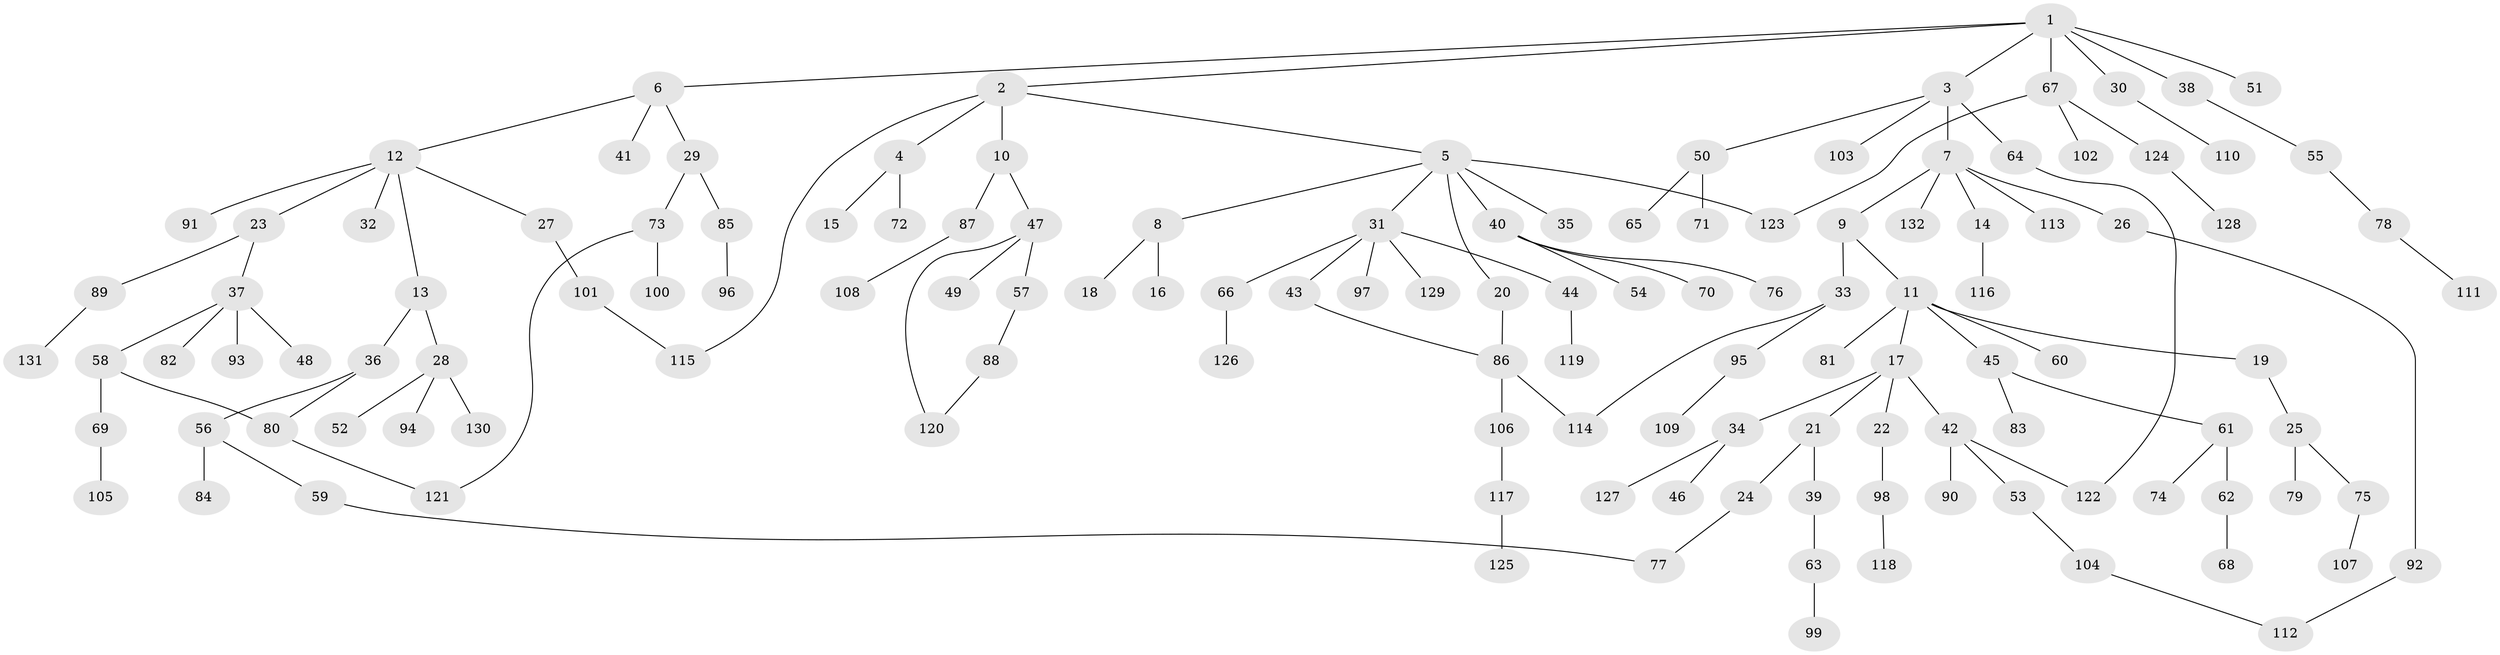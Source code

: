 // coarse degree distribution, {14: 0.02564102564102564, 4: 0.05128205128205128, 2: 0.23076923076923078, 6: 0.02564102564102564, 5: 0.02564102564102564, 3: 0.05128205128205128, 7: 0.02564102564102564, 1: 0.5641025641025641}
// Generated by graph-tools (version 1.1) at 2025/16/03/04/25 18:16:49]
// undirected, 132 vertices, 141 edges
graph export_dot {
graph [start="1"]
  node [color=gray90,style=filled];
  1;
  2;
  3;
  4;
  5;
  6;
  7;
  8;
  9;
  10;
  11;
  12;
  13;
  14;
  15;
  16;
  17;
  18;
  19;
  20;
  21;
  22;
  23;
  24;
  25;
  26;
  27;
  28;
  29;
  30;
  31;
  32;
  33;
  34;
  35;
  36;
  37;
  38;
  39;
  40;
  41;
  42;
  43;
  44;
  45;
  46;
  47;
  48;
  49;
  50;
  51;
  52;
  53;
  54;
  55;
  56;
  57;
  58;
  59;
  60;
  61;
  62;
  63;
  64;
  65;
  66;
  67;
  68;
  69;
  70;
  71;
  72;
  73;
  74;
  75;
  76;
  77;
  78;
  79;
  80;
  81;
  82;
  83;
  84;
  85;
  86;
  87;
  88;
  89;
  90;
  91;
  92;
  93;
  94;
  95;
  96;
  97;
  98;
  99;
  100;
  101;
  102;
  103;
  104;
  105;
  106;
  107;
  108;
  109;
  110;
  111;
  112;
  113;
  114;
  115;
  116;
  117;
  118;
  119;
  120;
  121;
  122;
  123;
  124;
  125;
  126;
  127;
  128;
  129;
  130;
  131;
  132;
  1 -- 2;
  1 -- 3;
  1 -- 6;
  1 -- 30;
  1 -- 38;
  1 -- 51;
  1 -- 67;
  2 -- 4;
  2 -- 5;
  2 -- 10;
  2 -- 115;
  3 -- 7;
  3 -- 50;
  3 -- 64;
  3 -- 103;
  4 -- 15;
  4 -- 72;
  5 -- 8;
  5 -- 20;
  5 -- 31;
  5 -- 35;
  5 -- 40;
  5 -- 123;
  6 -- 12;
  6 -- 29;
  6 -- 41;
  7 -- 9;
  7 -- 14;
  7 -- 26;
  7 -- 113;
  7 -- 132;
  8 -- 16;
  8 -- 18;
  9 -- 11;
  9 -- 33;
  10 -- 47;
  10 -- 87;
  11 -- 17;
  11 -- 19;
  11 -- 45;
  11 -- 60;
  11 -- 81;
  12 -- 13;
  12 -- 23;
  12 -- 27;
  12 -- 32;
  12 -- 91;
  13 -- 28;
  13 -- 36;
  14 -- 116;
  17 -- 21;
  17 -- 22;
  17 -- 34;
  17 -- 42;
  19 -- 25;
  20 -- 86;
  21 -- 24;
  21 -- 39;
  22 -- 98;
  23 -- 37;
  23 -- 89;
  24 -- 77;
  25 -- 75;
  25 -- 79;
  26 -- 92;
  27 -- 101;
  28 -- 52;
  28 -- 94;
  28 -- 130;
  29 -- 73;
  29 -- 85;
  30 -- 110;
  31 -- 43;
  31 -- 44;
  31 -- 66;
  31 -- 97;
  31 -- 129;
  33 -- 95;
  33 -- 114;
  34 -- 46;
  34 -- 127;
  36 -- 56;
  36 -- 80;
  37 -- 48;
  37 -- 58;
  37 -- 82;
  37 -- 93;
  38 -- 55;
  39 -- 63;
  40 -- 54;
  40 -- 70;
  40 -- 76;
  42 -- 53;
  42 -- 90;
  42 -- 122;
  43 -- 86;
  44 -- 119;
  45 -- 61;
  45 -- 83;
  47 -- 49;
  47 -- 57;
  47 -- 120;
  50 -- 65;
  50 -- 71;
  53 -- 104;
  55 -- 78;
  56 -- 59;
  56 -- 84;
  57 -- 88;
  58 -- 69;
  58 -- 80;
  59 -- 77;
  61 -- 62;
  61 -- 74;
  62 -- 68;
  63 -- 99;
  64 -- 122;
  66 -- 126;
  67 -- 102;
  67 -- 124;
  67 -- 123;
  69 -- 105;
  73 -- 100;
  73 -- 121;
  75 -- 107;
  78 -- 111;
  80 -- 121;
  85 -- 96;
  86 -- 106;
  86 -- 114;
  87 -- 108;
  88 -- 120;
  89 -- 131;
  92 -- 112;
  95 -- 109;
  98 -- 118;
  101 -- 115;
  104 -- 112;
  106 -- 117;
  117 -- 125;
  124 -- 128;
}
